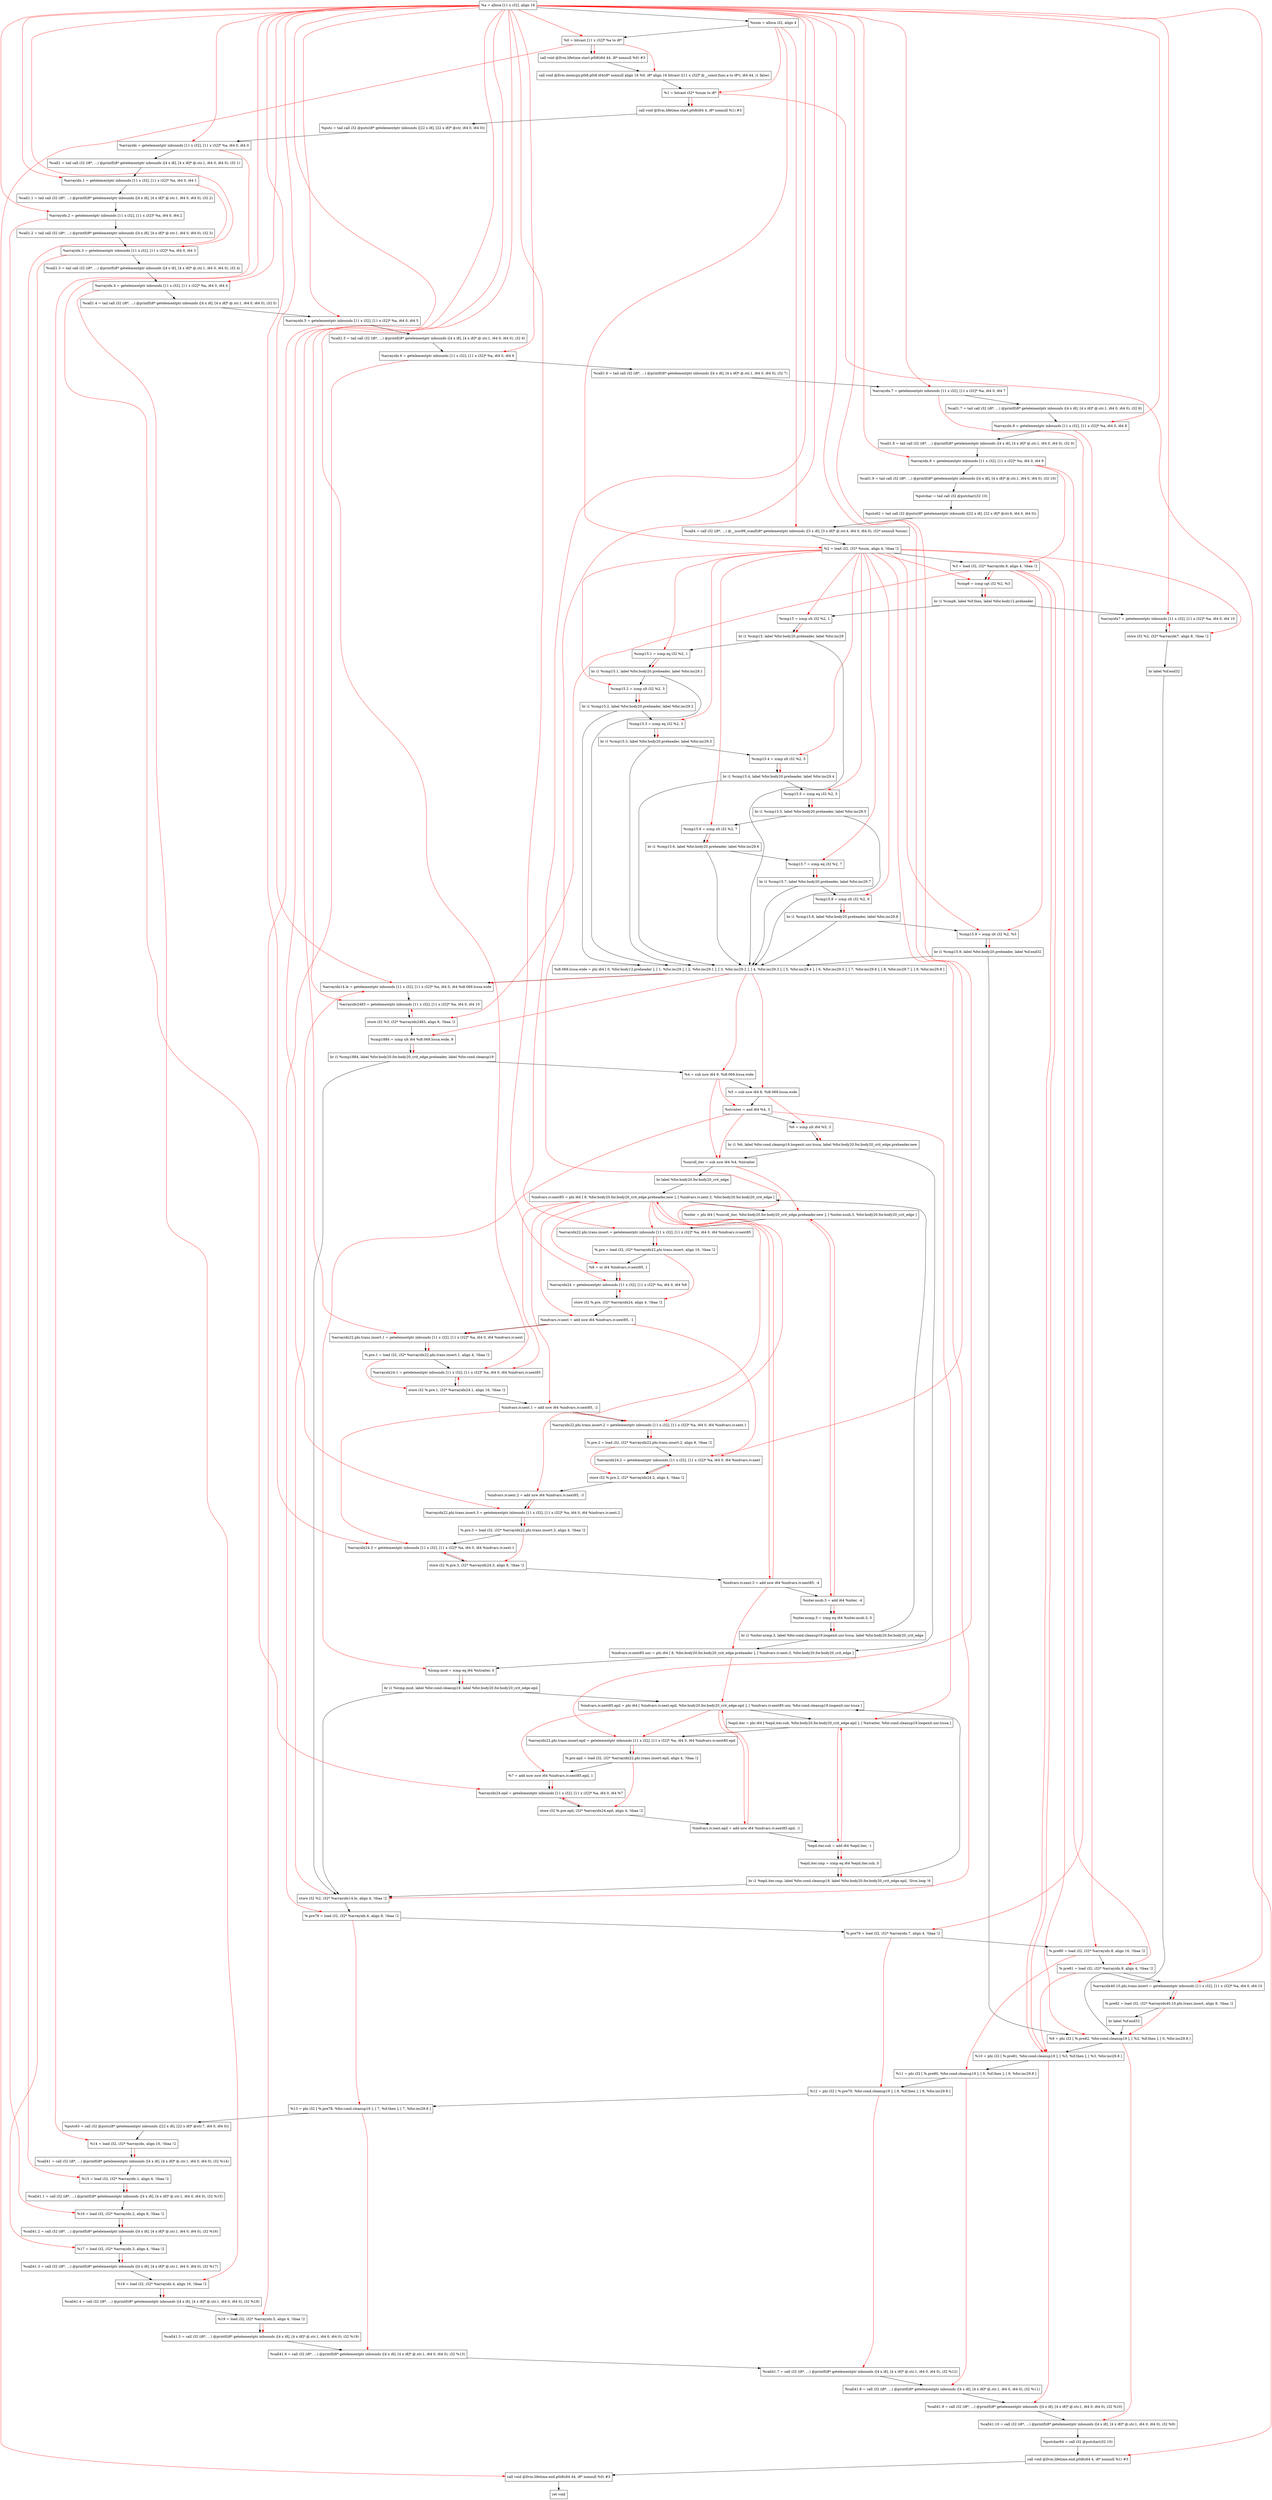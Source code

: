 digraph "CDFG for'func' function" {
	Node0x55e8f9071308[shape=record, label="  %a = alloca [11 x i32], align 16"];
	Node0x55e8f9071388[shape=record, label="  %num = alloca i32, align 4"];
	Node0x55e8f9071408[shape=record, label="  %0 = bitcast [11 x i32]* %a to i8*"];
	Node0x55e8f9071868[shape=record, label="  call void @llvm.lifetime.start.p0i8(i64 44, i8* nonnull %0) #3"];
	Node0x55e8f9071f68[shape=record, label="  call void @llvm.memcpy.p0i8.p0i8.i64(i8* nonnull align 16 %0, i8* align 16 bitcast ([11 x i32]* @__const.func.a to i8*), i64 44, i1 false)"];
	Node0x55e8f9072028[shape=record, label="  %1 = bitcast i32* %num to i8*"];
	Node0x55e8f9072178[shape=record, label="  call void @llvm.lifetime.start.p0i8(i64 4, i8* nonnull %1) #3"];
	Node0x55e8f9072330[shape=record, label="  %puts = tail call i32 @puts(i8* getelementptr inbounds ([22 x i8], [22 x i8]* @str, i64 0, i64 0))"];
	Node0x55e8f9072418[shape=record, label="  %arrayidx = getelementptr inbounds [11 x i32], [11 x i32]* %a, i64 0, i64 0"];
	Node0x55e8f9072618[shape=record, label="  %call1 = tail call i32 (i8*, ...) @printf(i8* getelementptr inbounds ([4 x i8], [4 x i8]* @.str.1, i64 0, i64 0), i32 1)"];
	Node0x55e8f9072758[shape=record, label="  %arrayidx.1 = getelementptr inbounds [11 x i32], [11 x i32]* %a, i64 0, i64 1"];
	Node0x55e8f9072848[shape=record, label="  %call1.1 = tail call i32 (i8*, ...) @printf(i8* getelementptr inbounds ([4 x i8], [4 x i8]* @.str.1, i64 0, i64 0), i32 2)"];
	Node0x55e8f9072968[shape=record, label="  %arrayidx.2 = getelementptr inbounds [11 x i32], [11 x i32]* %a, i64 0, i64 2"];
	Node0x55e8f9072a58[shape=record, label="  %call1.2 = tail call i32 (i8*, ...) @printf(i8* getelementptr inbounds ([4 x i8], [4 x i8]* @.str.1, i64 0, i64 0), i32 3)"];
	Node0x55e8f9072b78[shape=record, label="  %arrayidx.3 = getelementptr inbounds [11 x i32], [11 x i32]* %a, i64 0, i64 3"];
	Node0x55e8f9072c68[shape=record, label="  %call1.3 = tail call i32 (i8*, ...) @printf(i8* getelementptr inbounds ([4 x i8], [4 x i8]* @.str.1, i64 0, i64 0), i32 4)"];
	Node0x55e8f9072d58[shape=record, label="  %arrayidx.4 = getelementptr inbounds [11 x i32], [11 x i32]* %a, i64 0, i64 4"];
	Node0x55e8f9072fe8[shape=record, label="  %call1.4 = tail call i32 (i8*, ...) @printf(i8* getelementptr inbounds ([4 x i8], [4 x i8]* @.str.1, i64 0, i64 0), i32 5)"];
	Node0x55e8f9073108[shape=record, label="  %arrayidx.5 = getelementptr inbounds [11 x i32], [11 x i32]* %a, i64 0, i64 5"];
	Node0x55e8f90731f8[shape=record, label="  %call1.5 = tail call i32 (i8*, ...) @printf(i8* getelementptr inbounds ([4 x i8], [4 x i8]* @.str.1, i64 0, i64 0), i32 6)"];
	Node0x55e8f9073318[shape=record, label="  %arrayidx.6 = getelementptr inbounds [11 x i32], [11 x i32]* %a, i64 0, i64 6"];
	Node0x55e8f9073408[shape=record, label="  %call1.6 = tail call i32 (i8*, ...) @printf(i8* getelementptr inbounds ([4 x i8], [4 x i8]* @.str.1, i64 0, i64 0), i32 7)"];
	Node0x55e8f9073528[shape=record, label="  %arrayidx.7 = getelementptr inbounds [11 x i32], [11 x i32]* %a, i64 0, i64 7"];
	Node0x55e8f9073618[shape=record, label="  %call1.7 = tail call i32 (i8*, ...) @printf(i8* getelementptr inbounds ([4 x i8], [4 x i8]* @.str.1, i64 0, i64 0), i32 8)"];
	Node0x55e8f9073738[shape=record, label="  %arrayidx.8 = getelementptr inbounds [11 x i32], [11 x i32]* %a, i64 0, i64 8"];
	Node0x55e8f9073828[shape=record, label="  %call1.8 = tail call i32 (i8*, ...) @printf(i8* getelementptr inbounds ([4 x i8], [4 x i8]* @.str.1, i64 0, i64 0), i32 9)"];
	Node0x55e8f9073948[shape=record, label="  %arrayidx.9 = getelementptr inbounds [11 x i32], [11 x i32]* %a, i64 0, i64 9"];
	Node0x55e8f9073a38[shape=record, label="  %call1.9 = tail call i32 (i8*, ...) @printf(i8* getelementptr inbounds ([4 x i8], [4 x i8]* @.str.1, i64 0, i64 0), i32 10)"];
	Node0x55e8f9073bc0[shape=record, label="  %putchar = tail call i32 @putchar(i32 10)"];
	Node0x55e8f9074070[shape=record, label="  %puts62 = tail call i32 @puts(i8* getelementptr inbounds ([22 x i8], [22 x i8]* @str.6, i64 0, i64 0))"];
	Node0x55e8f90744e8[shape=record, label="  %call4 = call i32 (i8*, ...) @__isoc99_scanf(i8* getelementptr inbounds ([3 x i8], [3 x i8]* @.str.4, i64 0, i64 0), i32* nonnull %num)"];
	Node0x55e8f90745a8[shape=record, label="  %2 = load i32, i32* %num, align 4, !tbaa !2"];
	Node0x55e8f9075578[shape=record, label="  %3 = load i32, i32* %arrayidx.9, align 4, !tbaa !2"];
	Node0x55e8f9075c00[shape=record, label="  %cmp6 = icmp sgt i32 %2, %3"];
	Node0x55e8f9075e88[shape=record, label="  br i1 %cmp6, label %if.then, label %for.body12.preheader"];
	Node0x55e8f9075f30[shape=record, label="  %cmp15 = icmp slt i32 %2, 1"];
	Node0x55e8f9076108[shape=record, label="  br i1 %cmp15, label %for.body20.preheader, label %for.inc29"];
	Node0x55e8f9076198[shape=record, label="  %arrayidx7 = getelementptr inbounds [11 x i32], [11 x i32]* %a, i64 0, i64 10"];
	Node0x55e8f9076250[shape=record, label="  store i32 %2, i32* %arrayidx7, align 8, !tbaa !2"];
	Node0x55e8f9076b48[shape=record, label="  br label %if.end32"];
	Node0x55e8f9077298[shape=record, label="  %i8.069.lcssa.wide = phi i64 [ 0, %for.body12.preheader ], [ 1, %for.inc29 ], [ 2, %for.inc29.1 ], [ 3, %for.inc29.2 ], [ 4, %for.inc29.3 ], [ 5, %for.inc29.4 ], [ 6, %for.inc29.5 ], [ 7, %for.inc29.6 ], [ 8, %for.inc29.7 ], [ 9, %for.inc29.8 ]"];
	Node0x55e8f9077508[shape=record, label="  %arrayidx14.le = getelementptr inbounds [11 x i32], [11 x i32]* %a, i64 0, i64 %i8.069.lcssa.wide"];
	Node0x55e8f90775a8[shape=record, label="  %arrayidx2483 = getelementptr inbounds [11 x i32], [11 x i32]* %a, i64 0, i64 10"];
	Node0x55e8f9077630[shape=record, label="  store i32 %3, i32* %arrayidx2483, align 8, !tbaa !2"];
	Node0x55e8f9077710[shape=record, label="  %cmp1884 = icmp ult i64 %i8.069.lcssa.wide, 9"];
	Node0x55e8f9078008[shape=record, label="  br i1 %cmp1884, label %for.body20.for.body20_crit_edge.preheader, label %for.cond.cleanup19"];
	Node0x55e8f90780c0[shape=record, label="  %4 = sub nsw i64 9, %i8.069.lcssa.wide"];
	Node0x55e8f9078180[shape=record, label="  %5 = sub nsw i64 8, %i8.069.lcssa.wide"];
	Node0x55e8f90781f0[shape=record, label="  %xtraiter = and i64 %4, 3"];
	Node0x55e8f9078260[shape=record, label="  %6 = icmp ult i64 %5, 3"];
	Node0x55e8f9078478[shape=record, label="  br i1 %6, label %for.cond.cleanup19.loopexit.unr-lcssa, label %for.body20.for.body20_crit_edge.preheader.new"];
	Node0x55e8f90784f0[shape=record, label="  %unroll_iter = sub nsw i64 %4, %xtraiter"];
	Node0x55e8f90785c8[shape=record, label="  br label %for.body20.for.body20_crit_edge"];
	Node0x55e8f90786f8[shape=record, label="  %indvars.iv.next85.unr = phi i64 [ 8, %for.body20.for.body20_crit_edge.preheader ], [ %indvars.iv.next.3, %for.body20.for.body20_crit_edge ]"];
	Node0x55e8f90787c0[shape=record, label="  %lcmp.mod = icmp eq i64 %xtraiter, 0"];
	Node0x55e8f9078958[shape=record, label="  br i1 %lcmp.mod, label %for.cond.cleanup19, label %for.body20.for.body20_crit_edge.epil"];
	Node0x55e8f9078a28[shape=record, label="  %indvars.iv.next85.epil = phi i64 [ %indvars.iv.next.epil, %for.body20.for.body20_crit_edge.epil ], [ %indvars.iv.next85.unr, %for.cond.cleanup19.loopexit.unr-lcssa ]"];
	Node0x55e8f9078bb8[shape=record, label="  %epil.iter = phi i64 [ %epil.iter.sub, %for.body20.for.body20_crit_edge.epil ], [ %xtraiter, %for.cond.cleanup19.loopexit.unr-lcssa ]"];
	Node0x55e8f9078ce8[shape=record, label="  %arrayidx22.phi.trans.insert.epil = getelementptr inbounds [11 x i32], [11 x i32]* %a, i64 0, i64 %indvars.iv.next85.epil"];
	Node0x55e8f9078d58[shape=record, label="  %.pre.epil = load i32, i32* %arrayidx22.phi.trans.insert.epil, align 4, !tbaa !2"];
	Node0x55e8f9078e00[shape=record, label="  %7 = add nuw nsw i64 %indvars.iv.next85.epil, 1"];
	Node0x55e8f9078e88[shape=record, label="  %arrayidx24.epil = getelementptr inbounds [11 x i32], [11 x i32]* %a, i64 0, i64 %7"];
	Node0x55e8f9078f10[shape=record, label="  store i32 %.pre.epil, i32* %arrayidx24.epil, align 4, !tbaa !2"];
	Node0x55e8f9078fc0[shape=record, label="  %indvars.iv.next.epil = add nsw i64 %indvars.iv.next85.epil, -1"];
	Node0x55e8f9079030[shape=record, label="  %epil.iter.sub = add i64 %epil.iter, -1"];
	Node0x55e8f90790a0[shape=record, label="  %epil.iter.cmp = icmp eq i64 %epil.iter.sub, 0"];
	Node0x55e8f9079128[shape=record, label="  br i1 %epil.iter.cmp, label %for.cond.cleanup19, label %for.body20.for.body20_crit_edge.epil, !llvm.loop !6"];
	Node0x55e8f90792b0[shape=record, label="  store i32 %2, i32* %arrayidx14.le, align 4, !tbaa !2"];
	Node0x55e8f9077f58[shape=record, label="  %.pre78 = load i32, i32* %arrayidx.6, align 8, !tbaa !2"];
	Node0x55e8f9078b08[shape=record, label="  %.pre79 = load i32, i32* %arrayidx.7, align 4, !tbaa !2"];
	Node0x55e8f90788c8[shape=record, label="  %.pre80 = load i32, i32* %arrayidx.8, align 16, !tbaa !2"];
	Node0x55e8f9079358[shape=record, label="  %.pre81 = load i32, i32* %arrayidx.9, align 4, !tbaa !2"];
	Node0x55e8f9079408[shape=record, label="  %arrayidx40.10.phi.trans.insert = getelementptr inbounds [11 x i32], [11 x i32]* %a, i64 0, i64 10"];
	Node0x55e8f90794e8[shape=record, label="  %.pre82 = load i32, i32* %arrayidx40.10.phi.trans.insert, align 8, !tbaa !2"];
	Node0x55e8f9079568[shape=record, label="  br label %if.end32"];
	Node0x55e8f9078c58[shape=record, label="  %indvars.iv.next85 = phi i64 [ 8, %for.body20.for.body20_crit_edge.preheader.new ], [ %indvars.iv.next.3, %for.body20.for.body20_crit_edge ]"];
	Node0x55e8f90796e8[shape=record, label="  %niter = phi i64 [ %unroll_iter, %for.body20.for.body20_crit_edge.preheader.new ], [ %niter.nsub.3, %for.body20.for.body20_crit_edge ]"];
	Node0x55e8f90797e8[shape=record, label="  %arrayidx22.phi.trans.insert = getelementptr inbounds [11 x i32], [11 x i32]* %a, i64 0, i64 %indvars.iv.next85"];
	Node0x55e8f9079858[shape=record, label="  %.pre = load i32, i32* %arrayidx22.phi.trans.insert, align 16, !tbaa !2"];
	Node0x55e8f90798f0[shape=record, label="  %8 = or i64 %indvars.iv.next85, 1"];
	Node0x55e8f9079a08[shape=record, label="  %arrayidx24 = getelementptr inbounds [11 x i32], [11 x i32]* %a, i64 0, i64 %8"];
	Node0x55e8f9079a90[shape=record, label="  store i32 %.pre, i32* %arrayidx24, align 4, !tbaa !2"];
	Node0x55e8f9079b40[shape=record, label="  %indvars.iv.next = add nsw i64 %indvars.iv.next85, -1"];
	Node0x55e8f9079bc8[shape=record, label="  %arrayidx22.phi.trans.insert.1 = getelementptr inbounds [11 x i32], [11 x i32]* %a, i64 0, i64 %indvars.iv.next"];
	Node0x55e8f9079c68[shape=record, label="  %.pre.1 = load i32, i32* %arrayidx22.phi.trans.insert.1, align 4, !tbaa !2"];
	Node0x55e8f9079d18[shape=record, label="  %arrayidx24.1 = getelementptr inbounds [11 x i32], [11 x i32]* %a, i64 0, i64 %indvars.iv.next85"];
	Node0x55e8f9079da0[shape=record, label="  store i32 %.pre.1, i32* %arrayidx24.1, align 16, !tbaa !2"];
	Node0x55e8f9079e50[shape=record, label="  %indvars.iv.next.1 = add nsw i64 %indvars.iv.next85, -2"];
	Node0x55e8f90763c8[shape=record, label="  %arrayidx22.phi.trans.insert.2 = getelementptr inbounds [11 x i32], [11 x i32]* %a, i64 0, i64 %indvars.iv.next.1"];
	Node0x55e8f9076478[shape=record, label="  %.pre.2 = load i32, i32* %arrayidx22.phi.trans.insert.2, align 8, !tbaa !2"];
	Node0x55e8f9076528[shape=record, label="  %arrayidx24.2 = getelementptr inbounds [11 x i32], [11 x i32]* %a, i64 0, i64 %indvars.iv.next"];
	Node0x55e8f90765b0[shape=record, label="  store i32 %.pre.2, i32* %arrayidx24.2, align 4, !tbaa !2"];
	Node0x55e8f9076660[shape=record, label="  %indvars.iv.next.2 = add nsw i64 %indvars.iv.next85, -3"];
	Node0x55e8f9076748[shape=record, label="  %arrayidx22.phi.trans.insert.3 = getelementptr inbounds [11 x i32], [11 x i32]* %a, i64 0, i64 %indvars.iv.next.2"];
	Node0x55e8f90767f8[shape=record, label="  %.pre.3 = load i32, i32* %arrayidx22.phi.trans.insert.3, align 4, !tbaa !2"];
	Node0x55e8f90768a8[shape=record, label="  %arrayidx24.3 = getelementptr inbounds [11 x i32], [11 x i32]* %a, i64 0, i64 %indvars.iv.next.1"];
	Node0x55e8f9076930[shape=record, label="  store i32 %.pre.3, i32* %arrayidx24.3, align 8, !tbaa !2"];
	Node0x55e8f90769e0[shape=record, label="  %indvars.iv.next.3 = add nsw i64 %indvars.iv.next85, -4"];
	Node0x55e8f9076a50[shape=record, label="  %niter.nsub.3 = add i64 %niter, -4"];
	Node0x55e8f9076ac0[shape=record, label="  %niter.ncmp.3 = icmp eq i64 %niter.nsub.3, 0"];
	Node0x55e8f907aee8[shape=record, label="  br i1 %niter.ncmp.3, label %for.cond.cleanup19.loopexit.unr-lcssa, label %for.body20.for.body20_crit_edge"];
	Node0x55e8f907af60[shape=record, label="  %cmp15.1 = icmp eq i32 %2, 1"];
	Node0x55e8f907afe8[shape=record, label="  br i1 %cmp15.1, label %for.body20.preheader, label %for.inc29.1"];
	Node0x55e8f9078108[shape=record, label="  %9 = phi i32 [ %.pre82, %for.cond.cleanup19 ], [ %2, %if.then ], [ 0, %for.inc29.8 ]"];
	Node0x55e8f907b0a8[shape=record, label="  %10 = phi i32 [ %.pre81, %for.cond.cleanup19 ], [ %3, %if.then ], [ %3, %for.inc29.8 ]"];
	Node0x55e8f907b168[shape=record, label="  %11 = phi i32 [ %.pre80, %for.cond.cleanup19 ], [ 9, %if.then ], [ 9, %for.inc29.8 ]"];
	Node0x55e8f907b228[shape=record, label="  %12 = phi i32 [ %.pre79, %for.cond.cleanup19 ], [ 8, %if.then ], [ 8, %for.inc29.8 ]"];
	Node0x55e8f907b2e8[shape=record, label="  %13 = phi i32 [ %.pre78, %for.cond.cleanup19 ], [ 7, %if.then ], [ 7, %for.inc29.8 ]"];
	Node0x55e8f907b470[shape=record, label="  %puts63 = call i32 @puts(i8* getelementptr inbounds ([22 x i8], [22 x i8]* @str.7, i64 0, i64 0))"];
	Node0x55e8f9075cc8[shape=record, label="  %14 = load i32, i32* %arrayidx, align 16, !tbaa !2"];
	Node0x55e8f907b578[shape=record, label="  %call41 = call i32 (i8*, ...) @printf(i8* getelementptr inbounds ([4 x i8], [4 x i8]* @.str.1, i64 0, i64 0), i32 %14)"];
	Node0x55e8f9076078[shape=record, label="  %15 = load i32, i32* %arrayidx.1, align 4, !tbaa !2"];
	Node0x55e8f907b688[shape=record, label="  %call41.1 = call i32 (i8*, ...) @printf(i8* getelementptr inbounds ([4 x i8], [4 x i8]* @.str.1, i64 0, i64 0), i32 %15)"];
	Node0x55e8f90783a8[shape=record, label="  %16 = load i32, i32* %arrayidx.2, align 8, !tbaa !2"];
	Node0x55e8f907b778[shape=record, label="  %call41.2 = call i32 (i8*, ...) @printf(i8* getelementptr inbounds ([4 x i8], [4 x i8]* @.str.1, i64 0, i64 0), i32 %16)"];
	Node0x55e8f9077848[shape=record, label="  %17 = load i32, i32* %arrayidx.3, align 4, !tbaa !2"];
	Node0x55e8f907b868[shape=record, label="  %call41.3 = call i32 (i8*, ...) @printf(i8* getelementptr inbounds ([4 x i8], [4 x i8]* @.str.1, i64 0, i64 0), i32 %17)"];
	Node0x55e8f9077938[shape=record, label="  %18 = load i32, i32* %arrayidx.4, align 16, !tbaa !2"];
	Node0x55e8f90779c8[shape=record, label="  %call41.4 = call i32 (i8*, ...) @printf(i8* getelementptr inbounds ([4 x i8], [4 x i8]* @.str.1, i64 0, i64 0), i32 %18)"];
	Node0x55e8f9077a88[shape=record, label="  %19 = load i32, i32* %arrayidx.5, align 4, !tbaa !2"];
	Node0x55e8f9077b18[shape=record, label="  %call41.5 = call i32 (i8*, ...) @printf(i8* getelementptr inbounds ([4 x i8], [4 x i8]* @.str.1, i64 0, i64 0), i32 %19)"];
	Node0x55e8f9077c08[shape=record, label="  %call41.6 = call i32 (i8*, ...) @printf(i8* getelementptr inbounds ([4 x i8], [4 x i8]* @.str.1, i64 0, i64 0), i32 %13)"];
	Node0x55e8f9077d28[shape=record, label="  %call41.7 = call i32 (i8*, ...) @printf(i8* getelementptr inbounds ([4 x i8], [4 x i8]* @.str.1, i64 0, i64 0), i32 %12)"];
	Node0x55e8f9077e48[shape=record, label="  %call41.8 = call i32 (i8*, ...) @printf(i8* getelementptr inbounds ([4 x i8], [4 x i8]* @.str.1, i64 0, i64 0), i32 %11)"];
	Node0x55e8f907c578[shape=record, label="  %call41.9 = call i32 (i8*, ...) @printf(i8* getelementptr inbounds ([4 x i8], [4 x i8]* @.str.1, i64 0, i64 0), i32 %10)"];
	Node0x55e8f907c698[shape=record, label="  %call41.10 = call i32 (i8*, ...) @printf(i8* getelementptr inbounds ([4 x i8], [4 x i8]* @.str.1, i64 0, i64 0), i32 %9)"];
	Node0x55e8f907c7a0[shape=record, label="  %putchar64 = call i32 @putchar(i32 10)"];
	Node0x55e8f907c9c8[shape=record, label="  call void @llvm.lifetime.end.p0i8(i64 4, i8* nonnull %1) #3"];
	Node0x55e8f907cb28[shape=record, label="  call void @llvm.lifetime.end.p0i8(i64 44, i8* nonnull %0) #3"];
	Node0x55e8f907cbd0[shape=record, label="  ret void"];
	Node0x55e8f907cc40[shape=record, label="  %cmp15.2 = icmp slt i32 %2, 3"];
	Node0x55e8f907ccc8[shape=record, label="  br i1 %cmp15.2, label %for.body20.preheader, label %for.inc29.2"];
	Node0x55e8f907cd40[shape=record, label="  %cmp15.3 = icmp eq i32 %2, 3"];
	Node0x55e8f907cdc8[shape=record, label="  br i1 %cmp15.3, label %for.body20.preheader, label %for.inc29.3"];
	Node0x55e8f907ce40[shape=record, label="  %cmp15.4 = icmp slt i32 %2, 5"];
	Node0x55e8f907cee8[shape=record, label="  br i1 %cmp15.4, label %for.body20.preheader, label %for.inc29.4"];
	Node0x55e8f907cf60[shape=record, label="  %cmp15.5 = icmp eq i32 %2, 5"];
	Node0x55e8f907d008[shape=record, label="  br i1 %cmp15.5, label %for.body20.preheader, label %for.inc29.5"];
	Node0x55e8f907d080[shape=record, label="  %cmp15.6 = icmp slt i32 %2, 7"];
	Node0x55e8f907d128[shape=record, label="  br i1 %cmp15.6, label %for.body20.preheader, label %for.inc29.6"];
	Node0x55e8f907d1a0[shape=record, label="  %cmp15.7 = icmp eq i32 %2, 7"];
	Node0x55e8f907d248[shape=record, label="  br i1 %cmp15.7, label %for.body20.preheader, label %for.inc29.7"];
	Node0x55e8f907d2c0[shape=record, label="  %cmp15.8 = icmp slt i32 %2, 9"];
	Node0x55e8f907d368[shape=record, label="  br i1 %cmp15.8, label %for.body20.preheader, label %for.inc29.8"];
	Node0x55e8f907d3e0[shape=record, label="  %cmp15.9 = icmp slt i32 %2, %3"];
	Node0x55e8f907d488[shape=record, label="  br i1 %cmp15.9, label %for.body20.preheader, label %if.end32"];
	Node0x55e8f9071308 -> Node0x55e8f9071388
	Node0x55e8f9071388 -> Node0x55e8f9071408
	Node0x55e8f9071408 -> Node0x55e8f9071868
	Node0x55e8f9071868 -> Node0x55e8f9071f68
	Node0x55e8f9071f68 -> Node0x55e8f9072028
	Node0x55e8f9072028 -> Node0x55e8f9072178
	Node0x55e8f9072178 -> Node0x55e8f9072330
	Node0x55e8f9072330 -> Node0x55e8f9072418
	Node0x55e8f9072418 -> Node0x55e8f9072618
	Node0x55e8f9072618 -> Node0x55e8f9072758
	Node0x55e8f9072758 -> Node0x55e8f9072848
	Node0x55e8f9072848 -> Node0x55e8f9072968
	Node0x55e8f9072968 -> Node0x55e8f9072a58
	Node0x55e8f9072a58 -> Node0x55e8f9072b78
	Node0x55e8f9072b78 -> Node0x55e8f9072c68
	Node0x55e8f9072c68 -> Node0x55e8f9072d58
	Node0x55e8f9072d58 -> Node0x55e8f9072fe8
	Node0x55e8f9072fe8 -> Node0x55e8f9073108
	Node0x55e8f9073108 -> Node0x55e8f90731f8
	Node0x55e8f90731f8 -> Node0x55e8f9073318
	Node0x55e8f9073318 -> Node0x55e8f9073408
	Node0x55e8f9073408 -> Node0x55e8f9073528
	Node0x55e8f9073528 -> Node0x55e8f9073618
	Node0x55e8f9073618 -> Node0x55e8f9073738
	Node0x55e8f9073738 -> Node0x55e8f9073828
	Node0x55e8f9073828 -> Node0x55e8f9073948
	Node0x55e8f9073948 -> Node0x55e8f9073a38
	Node0x55e8f9073a38 -> Node0x55e8f9073bc0
	Node0x55e8f9073bc0 -> Node0x55e8f9074070
	Node0x55e8f9074070 -> Node0x55e8f90744e8
	Node0x55e8f90744e8 -> Node0x55e8f90745a8
	Node0x55e8f90745a8 -> Node0x55e8f9075578
	Node0x55e8f9075578 -> Node0x55e8f9075c00
	Node0x55e8f9075c00 -> Node0x55e8f9075e88
	Node0x55e8f9075e88 -> Node0x55e8f9076198
	Node0x55e8f9075e88 -> Node0x55e8f9075f30
	Node0x55e8f9075f30 -> Node0x55e8f9076108
	Node0x55e8f9076108 -> Node0x55e8f9077298
	Node0x55e8f9076108 -> Node0x55e8f907af60
	Node0x55e8f9076198 -> Node0x55e8f9076250
	Node0x55e8f9076250 -> Node0x55e8f9076b48
	Node0x55e8f9076b48 -> Node0x55e8f9078108
	Node0x55e8f9077298 -> Node0x55e8f9077508
	Node0x55e8f9077508 -> Node0x55e8f90775a8
	Node0x55e8f90775a8 -> Node0x55e8f9077630
	Node0x55e8f9077630 -> Node0x55e8f9077710
	Node0x55e8f9077710 -> Node0x55e8f9078008
	Node0x55e8f9078008 -> Node0x55e8f90780c0
	Node0x55e8f9078008 -> Node0x55e8f90792b0
	Node0x55e8f90780c0 -> Node0x55e8f9078180
	Node0x55e8f9078180 -> Node0x55e8f90781f0
	Node0x55e8f90781f0 -> Node0x55e8f9078260
	Node0x55e8f9078260 -> Node0x55e8f9078478
	Node0x55e8f9078478 -> Node0x55e8f90786f8
	Node0x55e8f9078478 -> Node0x55e8f90784f0
	Node0x55e8f90784f0 -> Node0x55e8f90785c8
	Node0x55e8f90785c8 -> Node0x55e8f9078c58
	Node0x55e8f90786f8 -> Node0x55e8f90787c0
	Node0x55e8f90787c0 -> Node0x55e8f9078958
	Node0x55e8f9078958 -> Node0x55e8f90792b0
	Node0x55e8f9078958 -> Node0x55e8f9078a28
	Node0x55e8f9078a28 -> Node0x55e8f9078bb8
	Node0x55e8f9078bb8 -> Node0x55e8f9078ce8
	Node0x55e8f9078ce8 -> Node0x55e8f9078d58
	Node0x55e8f9078d58 -> Node0x55e8f9078e00
	Node0x55e8f9078e00 -> Node0x55e8f9078e88
	Node0x55e8f9078e88 -> Node0x55e8f9078f10
	Node0x55e8f9078f10 -> Node0x55e8f9078fc0
	Node0x55e8f9078fc0 -> Node0x55e8f9079030
	Node0x55e8f9079030 -> Node0x55e8f90790a0
	Node0x55e8f90790a0 -> Node0x55e8f9079128
	Node0x55e8f9079128 -> Node0x55e8f90792b0
	Node0x55e8f9079128 -> Node0x55e8f9078a28
	Node0x55e8f90792b0 -> Node0x55e8f9077f58
	Node0x55e8f9077f58 -> Node0x55e8f9078b08
	Node0x55e8f9078b08 -> Node0x55e8f90788c8
	Node0x55e8f90788c8 -> Node0x55e8f9079358
	Node0x55e8f9079358 -> Node0x55e8f9079408
	Node0x55e8f9079408 -> Node0x55e8f90794e8
	Node0x55e8f90794e8 -> Node0x55e8f9079568
	Node0x55e8f9079568 -> Node0x55e8f9078108
	Node0x55e8f9078c58 -> Node0x55e8f90796e8
	Node0x55e8f90796e8 -> Node0x55e8f90797e8
	Node0x55e8f90797e8 -> Node0x55e8f9079858
	Node0x55e8f9079858 -> Node0x55e8f90798f0
	Node0x55e8f90798f0 -> Node0x55e8f9079a08
	Node0x55e8f9079a08 -> Node0x55e8f9079a90
	Node0x55e8f9079a90 -> Node0x55e8f9079b40
	Node0x55e8f9079b40 -> Node0x55e8f9079bc8
	Node0x55e8f9079bc8 -> Node0x55e8f9079c68
	Node0x55e8f9079c68 -> Node0x55e8f9079d18
	Node0x55e8f9079d18 -> Node0x55e8f9079da0
	Node0x55e8f9079da0 -> Node0x55e8f9079e50
	Node0x55e8f9079e50 -> Node0x55e8f90763c8
	Node0x55e8f90763c8 -> Node0x55e8f9076478
	Node0x55e8f9076478 -> Node0x55e8f9076528
	Node0x55e8f9076528 -> Node0x55e8f90765b0
	Node0x55e8f90765b0 -> Node0x55e8f9076660
	Node0x55e8f9076660 -> Node0x55e8f9076748
	Node0x55e8f9076748 -> Node0x55e8f90767f8
	Node0x55e8f90767f8 -> Node0x55e8f90768a8
	Node0x55e8f90768a8 -> Node0x55e8f9076930
	Node0x55e8f9076930 -> Node0x55e8f90769e0
	Node0x55e8f90769e0 -> Node0x55e8f9076a50
	Node0x55e8f9076a50 -> Node0x55e8f9076ac0
	Node0x55e8f9076ac0 -> Node0x55e8f907aee8
	Node0x55e8f907aee8 -> Node0x55e8f90786f8
	Node0x55e8f907aee8 -> Node0x55e8f9078c58
	Node0x55e8f907af60 -> Node0x55e8f907afe8
	Node0x55e8f907afe8 -> Node0x55e8f9077298
	Node0x55e8f907afe8 -> Node0x55e8f907cc40
	Node0x55e8f9078108 -> Node0x55e8f907b0a8
	Node0x55e8f907b0a8 -> Node0x55e8f907b168
	Node0x55e8f907b168 -> Node0x55e8f907b228
	Node0x55e8f907b228 -> Node0x55e8f907b2e8
	Node0x55e8f907b2e8 -> Node0x55e8f907b470
	Node0x55e8f907b470 -> Node0x55e8f9075cc8
	Node0x55e8f9075cc8 -> Node0x55e8f907b578
	Node0x55e8f907b578 -> Node0x55e8f9076078
	Node0x55e8f9076078 -> Node0x55e8f907b688
	Node0x55e8f907b688 -> Node0x55e8f90783a8
	Node0x55e8f90783a8 -> Node0x55e8f907b778
	Node0x55e8f907b778 -> Node0x55e8f9077848
	Node0x55e8f9077848 -> Node0x55e8f907b868
	Node0x55e8f907b868 -> Node0x55e8f9077938
	Node0x55e8f9077938 -> Node0x55e8f90779c8
	Node0x55e8f90779c8 -> Node0x55e8f9077a88
	Node0x55e8f9077a88 -> Node0x55e8f9077b18
	Node0x55e8f9077b18 -> Node0x55e8f9077c08
	Node0x55e8f9077c08 -> Node0x55e8f9077d28
	Node0x55e8f9077d28 -> Node0x55e8f9077e48
	Node0x55e8f9077e48 -> Node0x55e8f907c578
	Node0x55e8f907c578 -> Node0x55e8f907c698
	Node0x55e8f907c698 -> Node0x55e8f907c7a0
	Node0x55e8f907c7a0 -> Node0x55e8f907c9c8
	Node0x55e8f907c9c8 -> Node0x55e8f907cb28
	Node0x55e8f907cb28 -> Node0x55e8f907cbd0
	Node0x55e8f907cc40 -> Node0x55e8f907ccc8
	Node0x55e8f907ccc8 -> Node0x55e8f9077298
	Node0x55e8f907ccc8 -> Node0x55e8f907cd40
	Node0x55e8f907cd40 -> Node0x55e8f907cdc8
	Node0x55e8f907cdc8 -> Node0x55e8f9077298
	Node0x55e8f907cdc8 -> Node0x55e8f907ce40
	Node0x55e8f907ce40 -> Node0x55e8f907cee8
	Node0x55e8f907cee8 -> Node0x55e8f9077298
	Node0x55e8f907cee8 -> Node0x55e8f907cf60
	Node0x55e8f907cf60 -> Node0x55e8f907d008
	Node0x55e8f907d008 -> Node0x55e8f9077298
	Node0x55e8f907d008 -> Node0x55e8f907d080
	Node0x55e8f907d080 -> Node0x55e8f907d128
	Node0x55e8f907d128 -> Node0x55e8f9077298
	Node0x55e8f907d128 -> Node0x55e8f907d1a0
	Node0x55e8f907d1a0 -> Node0x55e8f907d248
	Node0x55e8f907d248 -> Node0x55e8f9077298
	Node0x55e8f907d248 -> Node0x55e8f907d2c0
	Node0x55e8f907d2c0 -> Node0x55e8f907d368
	Node0x55e8f907d368 -> Node0x55e8f9077298
	Node0x55e8f907d368 -> Node0x55e8f907d3e0
	Node0x55e8f907d3e0 -> Node0x55e8f907d488
	Node0x55e8f907d488 -> Node0x55e8f9077298
	Node0x55e8f907d488 -> Node0x55e8f9078108
edge [color=red]
	Node0x55e8f9071308 -> Node0x55e8f9071408
	Node0x55e8f9071408 -> Node0x55e8f9071868
	Node0x55e8f9071408 -> Node0x55e8f9071f68
	Node0x55e8f9071388 -> Node0x55e8f9072028
	Node0x55e8f9072028 -> Node0x55e8f9072178
	Node0x55e8f9071308 -> Node0x55e8f9072418
	Node0x55e8f9071308 -> Node0x55e8f9072758
	Node0x55e8f9071308 -> Node0x55e8f9072968
	Node0x55e8f9071308 -> Node0x55e8f9072b78
	Node0x55e8f9071308 -> Node0x55e8f9072d58
	Node0x55e8f9071308 -> Node0x55e8f9073108
	Node0x55e8f9071308 -> Node0x55e8f9073318
	Node0x55e8f9071308 -> Node0x55e8f9073528
	Node0x55e8f9071308 -> Node0x55e8f9073738
	Node0x55e8f9071308 -> Node0x55e8f9073948
	Node0x55e8f9071388 -> Node0x55e8f90744e8
	Node0x55e8f9071388 -> Node0x55e8f90745a8
	Node0x55e8f9073948 -> Node0x55e8f9075578
	Node0x55e8f90745a8 -> Node0x55e8f9075c00
	Node0x55e8f9075578 -> Node0x55e8f9075c00
	Node0x55e8f9075c00 -> Node0x55e8f9075e88
	Node0x55e8f90745a8 -> Node0x55e8f9075f30
	Node0x55e8f9075f30 -> Node0x55e8f9076108
	Node0x55e8f9071308 -> Node0x55e8f9076198
	Node0x55e8f90745a8 -> Node0x55e8f9076250
	Node0x55e8f9076250 -> Node0x55e8f9076198
	Node0x55e8f9071308 -> Node0x55e8f9077508
	Node0x55e8f9077298 -> Node0x55e8f9077508
	Node0x55e8f9071308 -> Node0x55e8f90775a8
	Node0x55e8f9075578 -> Node0x55e8f9077630
	Node0x55e8f9077630 -> Node0x55e8f90775a8
	Node0x55e8f9077298 -> Node0x55e8f9077710
	Node0x55e8f9077710 -> Node0x55e8f9078008
	Node0x55e8f9077298 -> Node0x55e8f90780c0
	Node0x55e8f9077298 -> Node0x55e8f9078180
	Node0x55e8f90780c0 -> Node0x55e8f90781f0
	Node0x55e8f9078180 -> Node0x55e8f9078260
	Node0x55e8f9078260 -> Node0x55e8f9078478
	Node0x55e8f90780c0 -> Node0x55e8f90784f0
	Node0x55e8f90781f0 -> Node0x55e8f90784f0
	Node0x55e8f90769e0 -> Node0x55e8f90786f8
	Node0x55e8f90781f0 -> Node0x55e8f90787c0
	Node0x55e8f90787c0 -> Node0x55e8f9078958
	Node0x55e8f9078fc0 -> Node0x55e8f9078a28
	Node0x55e8f90786f8 -> Node0x55e8f9078a28
	Node0x55e8f9079030 -> Node0x55e8f9078bb8
	Node0x55e8f90781f0 -> Node0x55e8f9078bb8
	Node0x55e8f9071308 -> Node0x55e8f9078ce8
	Node0x55e8f9078a28 -> Node0x55e8f9078ce8
	Node0x55e8f9078ce8 -> Node0x55e8f9078d58
	Node0x55e8f9078a28 -> Node0x55e8f9078e00
	Node0x55e8f9071308 -> Node0x55e8f9078e88
	Node0x55e8f9078e00 -> Node0x55e8f9078e88
	Node0x55e8f9078d58 -> Node0x55e8f9078f10
	Node0x55e8f9078f10 -> Node0x55e8f9078e88
	Node0x55e8f9078a28 -> Node0x55e8f9078fc0
	Node0x55e8f9078bb8 -> Node0x55e8f9079030
	Node0x55e8f9079030 -> Node0x55e8f90790a0
	Node0x55e8f90790a0 -> Node0x55e8f9079128
	Node0x55e8f90745a8 -> Node0x55e8f90792b0
	Node0x55e8f90792b0 -> Node0x55e8f9077508
	Node0x55e8f9073318 -> Node0x55e8f9077f58
	Node0x55e8f9073528 -> Node0x55e8f9078b08
	Node0x55e8f9073738 -> Node0x55e8f90788c8
	Node0x55e8f9073948 -> Node0x55e8f9079358
	Node0x55e8f9071308 -> Node0x55e8f9079408
	Node0x55e8f9079408 -> Node0x55e8f90794e8
	Node0x55e8f90769e0 -> Node0x55e8f9078c58
	Node0x55e8f90784f0 -> Node0x55e8f90796e8
	Node0x55e8f9076a50 -> Node0x55e8f90796e8
	Node0x55e8f9071308 -> Node0x55e8f90797e8
	Node0x55e8f9078c58 -> Node0x55e8f90797e8
	Node0x55e8f90797e8 -> Node0x55e8f9079858
	Node0x55e8f9078c58 -> Node0x55e8f90798f0
	Node0x55e8f9071308 -> Node0x55e8f9079a08
	Node0x55e8f90798f0 -> Node0x55e8f9079a08
	Node0x55e8f9079858 -> Node0x55e8f9079a90
	Node0x55e8f9079a90 -> Node0x55e8f9079a08
	Node0x55e8f9078c58 -> Node0x55e8f9079b40
	Node0x55e8f9071308 -> Node0x55e8f9079bc8
	Node0x55e8f9079b40 -> Node0x55e8f9079bc8
	Node0x55e8f9079bc8 -> Node0x55e8f9079c68
	Node0x55e8f9071308 -> Node0x55e8f9079d18
	Node0x55e8f9078c58 -> Node0x55e8f9079d18
	Node0x55e8f9079c68 -> Node0x55e8f9079da0
	Node0x55e8f9079da0 -> Node0x55e8f9079d18
	Node0x55e8f9078c58 -> Node0x55e8f9079e50
	Node0x55e8f9071308 -> Node0x55e8f90763c8
	Node0x55e8f9079e50 -> Node0x55e8f90763c8
	Node0x55e8f90763c8 -> Node0x55e8f9076478
	Node0x55e8f9071308 -> Node0x55e8f9076528
	Node0x55e8f9079b40 -> Node0x55e8f9076528
	Node0x55e8f9076478 -> Node0x55e8f90765b0
	Node0x55e8f90765b0 -> Node0x55e8f9076528
	Node0x55e8f9078c58 -> Node0x55e8f9076660
	Node0x55e8f9071308 -> Node0x55e8f9076748
	Node0x55e8f9076660 -> Node0x55e8f9076748
	Node0x55e8f9076748 -> Node0x55e8f90767f8
	Node0x55e8f9071308 -> Node0x55e8f90768a8
	Node0x55e8f9079e50 -> Node0x55e8f90768a8
	Node0x55e8f90767f8 -> Node0x55e8f9076930
	Node0x55e8f9076930 -> Node0x55e8f90768a8
	Node0x55e8f9078c58 -> Node0x55e8f90769e0
	Node0x55e8f90796e8 -> Node0x55e8f9076a50
	Node0x55e8f9076a50 -> Node0x55e8f9076ac0
	Node0x55e8f9076ac0 -> Node0x55e8f907aee8
	Node0x55e8f90745a8 -> Node0x55e8f907af60
	Node0x55e8f907af60 -> Node0x55e8f907afe8
	Node0x55e8f90794e8 -> Node0x55e8f9078108
	Node0x55e8f90745a8 -> Node0x55e8f9078108
	Node0x55e8f9079358 -> Node0x55e8f907b0a8
	Node0x55e8f9075578 -> Node0x55e8f907b0a8
	Node0x55e8f9075578 -> Node0x55e8f907b0a8
	Node0x55e8f90788c8 -> Node0x55e8f907b168
	Node0x55e8f9078b08 -> Node0x55e8f907b228
	Node0x55e8f9077f58 -> Node0x55e8f907b2e8
	Node0x55e8f9072418 -> Node0x55e8f9075cc8
	Node0x55e8f9075cc8 -> Node0x55e8f907b578
	Node0x55e8f9072758 -> Node0x55e8f9076078
	Node0x55e8f9076078 -> Node0x55e8f907b688
	Node0x55e8f9072968 -> Node0x55e8f90783a8
	Node0x55e8f90783a8 -> Node0x55e8f907b778
	Node0x55e8f9072b78 -> Node0x55e8f9077848
	Node0x55e8f9077848 -> Node0x55e8f907b868
	Node0x55e8f9072d58 -> Node0x55e8f9077938
	Node0x55e8f9077938 -> Node0x55e8f90779c8
	Node0x55e8f9073108 -> Node0x55e8f9077a88
	Node0x55e8f9077a88 -> Node0x55e8f9077b18
	Node0x55e8f907b2e8 -> Node0x55e8f9077c08
	Node0x55e8f907b228 -> Node0x55e8f9077d28
	Node0x55e8f907b168 -> Node0x55e8f9077e48
	Node0x55e8f907b0a8 -> Node0x55e8f907c578
	Node0x55e8f9078108 -> Node0x55e8f907c698
	Node0x55e8f9072028 -> Node0x55e8f907c9c8
	Node0x55e8f9071408 -> Node0x55e8f907cb28
	Node0x55e8f90745a8 -> Node0x55e8f907cc40
	Node0x55e8f907cc40 -> Node0x55e8f907ccc8
	Node0x55e8f90745a8 -> Node0x55e8f907cd40
	Node0x55e8f907cd40 -> Node0x55e8f907cdc8
	Node0x55e8f90745a8 -> Node0x55e8f907ce40
	Node0x55e8f907ce40 -> Node0x55e8f907cee8
	Node0x55e8f90745a8 -> Node0x55e8f907cf60
	Node0x55e8f907cf60 -> Node0x55e8f907d008
	Node0x55e8f90745a8 -> Node0x55e8f907d080
	Node0x55e8f907d080 -> Node0x55e8f907d128
	Node0x55e8f90745a8 -> Node0x55e8f907d1a0
	Node0x55e8f907d1a0 -> Node0x55e8f907d248
	Node0x55e8f90745a8 -> Node0x55e8f907d2c0
	Node0x55e8f907d2c0 -> Node0x55e8f907d368
	Node0x55e8f90745a8 -> Node0x55e8f907d3e0
	Node0x55e8f9075578 -> Node0x55e8f907d3e0
	Node0x55e8f907d3e0 -> Node0x55e8f907d488
}
